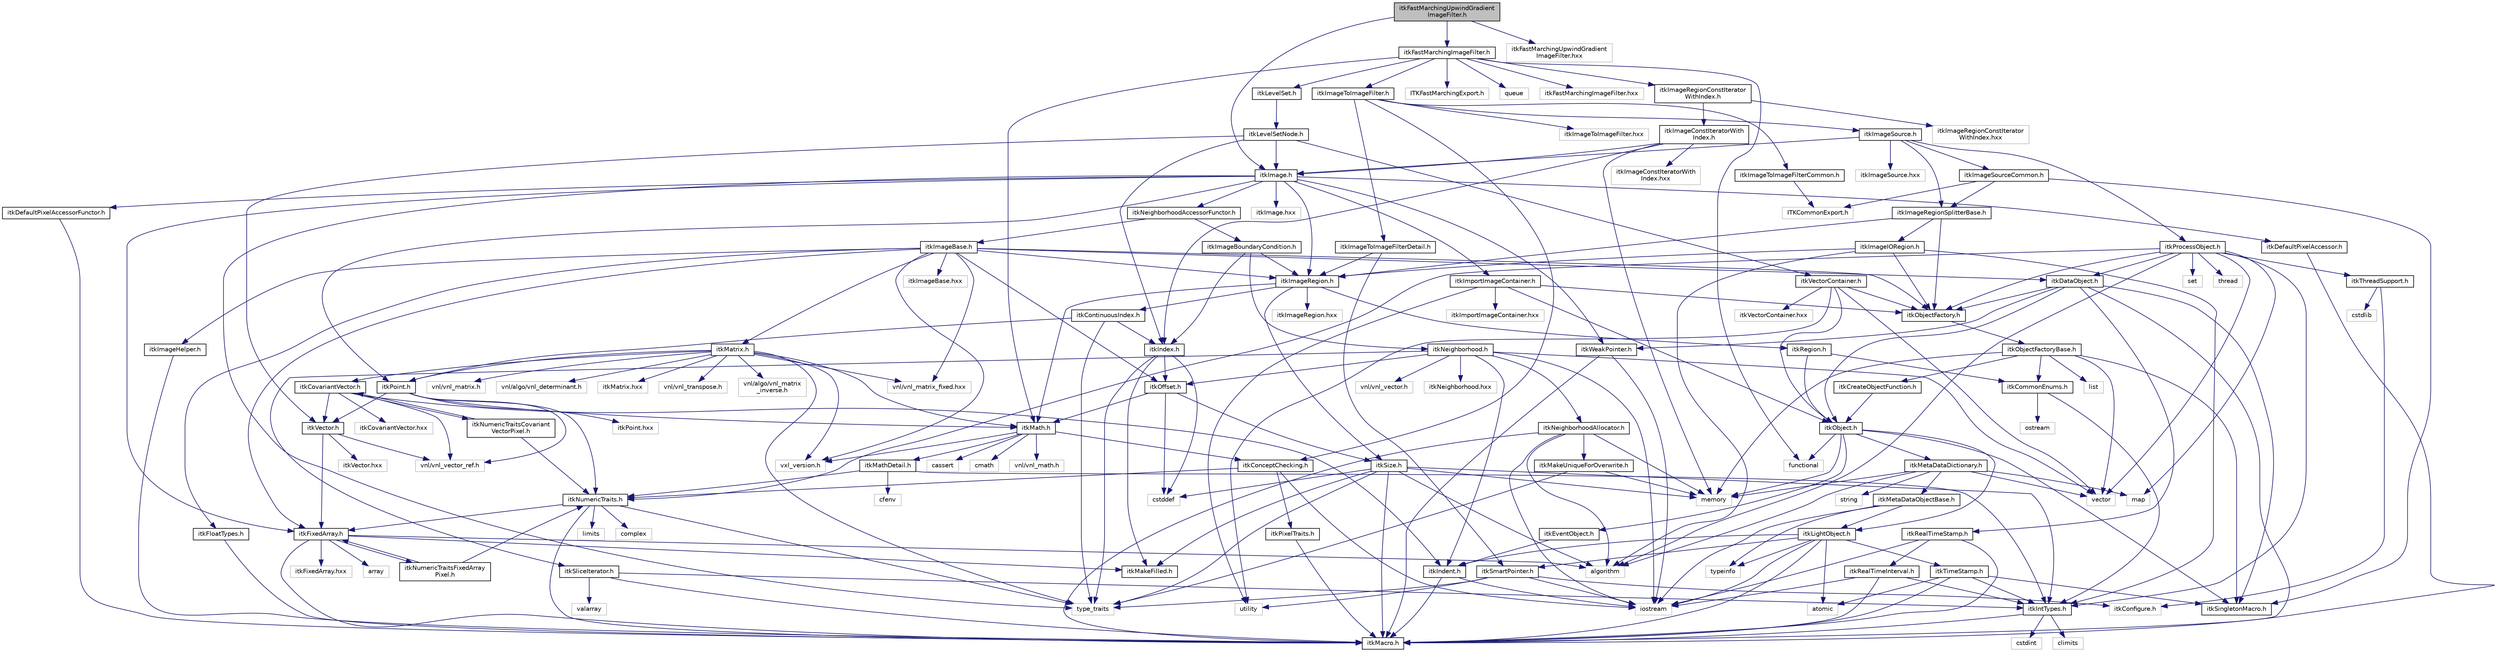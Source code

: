 digraph "itkFastMarchingUpwindGradientImageFilter.h"
{
 // LATEX_PDF_SIZE
  edge [fontname="Helvetica",fontsize="10",labelfontname="Helvetica",labelfontsize="10"];
  node [fontname="Helvetica",fontsize="10",shape=record];
  Node1 [label="itkFastMarchingUpwindGradient\lImageFilter.h",height=0.2,width=0.4,color="black", fillcolor="grey75", style="filled", fontcolor="black",tooltip=" "];
  Node1 -> Node2 [color="midnightblue",fontsize="10",style="solid",fontname="Helvetica"];
  Node2 [label="itkFastMarchingImageFilter.h",height=0.2,width=0.4,color="black", fillcolor="white", style="filled",URL="$itkFastMarchingImageFilter_8h.html",tooltip=" "];
  Node2 -> Node3 [color="midnightblue",fontsize="10",style="solid",fontname="Helvetica"];
  Node3 [label="itkImageToImageFilter.h",height=0.2,width=0.4,color="black", fillcolor="white", style="filled",URL="$itkImageToImageFilter_8h.html",tooltip=" "];
  Node3 -> Node4 [color="midnightblue",fontsize="10",style="solid",fontname="Helvetica"];
  Node4 [label="itkImageSource.h",height=0.2,width=0.4,color="black", fillcolor="white", style="filled",URL="$itkImageSource_8h.html",tooltip=" "];
  Node4 -> Node5 [color="midnightblue",fontsize="10",style="solid",fontname="Helvetica"];
  Node5 [label="itkProcessObject.h",height=0.2,width=0.4,color="black", fillcolor="white", style="filled",URL="$itkProcessObject_8h.html",tooltip=" "];
  Node5 -> Node6 [color="midnightblue",fontsize="10",style="solid",fontname="Helvetica"];
  Node6 [label="itkDataObject.h",height=0.2,width=0.4,color="black", fillcolor="white", style="filled",URL="$itkDataObject_8h.html",tooltip=" "];
  Node6 -> Node7 [color="midnightblue",fontsize="10",style="solid",fontname="Helvetica"];
  Node7 [label="itkObject.h",height=0.2,width=0.4,color="black", fillcolor="white", style="filled",URL="$itkObject_8h.html",tooltip=" "];
  Node7 -> Node8 [color="midnightblue",fontsize="10",style="solid",fontname="Helvetica"];
  Node8 [label="itkLightObject.h",height=0.2,width=0.4,color="black", fillcolor="white", style="filled",URL="$itkLightObject_8h.html",tooltip=" "];
  Node8 -> Node9 [color="midnightblue",fontsize="10",style="solid",fontname="Helvetica"];
  Node9 [label="itkMacro.h",height=0.2,width=0.4,color="black", fillcolor="white", style="filled",URL="$itkMacro_8h.html",tooltip=" "];
  Node8 -> Node10 [color="midnightblue",fontsize="10",style="solid",fontname="Helvetica"];
  Node10 [label="itkSmartPointer.h",height=0.2,width=0.4,color="black", fillcolor="white", style="filled",URL="$itkSmartPointer_8h.html",tooltip=" "];
  Node10 -> Node11 [color="midnightblue",fontsize="10",style="solid",fontname="Helvetica"];
  Node11 [label="iostream",height=0.2,width=0.4,color="grey75", fillcolor="white", style="filled",tooltip=" "];
  Node10 -> Node12 [color="midnightblue",fontsize="10",style="solid",fontname="Helvetica"];
  Node12 [label="utility",height=0.2,width=0.4,color="grey75", fillcolor="white", style="filled",tooltip=" "];
  Node10 -> Node13 [color="midnightblue",fontsize="10",style="solid",fontname="Helvetica"];
  Node13 [label="type_traits",height=0.2,width=0.4,color="grey75", fillcolor="white", style="filled",tooltip=" "];
  Node10 -> Node14 [color="midnightblue",fontsize="10",style="solid",fontname="Helvetica"];
  Node14 [label="itkConfigure.h",height=0.2,width=0.4,color="grey75", fillcolor="white", style="filled",tooltip=" "];
  Node8 -> Node15 [color="midnightblue",fontsize="10",style="solid",fontname="Helvetica"];
  Node15 [label="itkTimeStamp.h",height=0.2,width=0.4,color="black", fillcolor="white", style="filled",URL="$itkTimeStamp_8h.html",tooltip=" "];
  Node15 -> Node9 [color="midnightblue",fontsize="10",style="solid",fontname="Helvetica"];
  Node15 -> Node16 [color="midnightblue",fontsize="10",style="solid",fontname="Helvetica"];
  Node16 [label="itkIntTypes.h",height=0.2,width=0.4,color="black", fillcolor="white", style="filled",URL="$itkIntTypes_8h.html",tooltip=" "];
  Node16 -> Node9 [color="midnightblue",fontsize="10",style="solid",fontname="Helvetica"];
  Node16 -> Node17 [color="midnightblue",fontsize="10",style="solid",fontname="Helvetica"];
  Node17 [label="cstdint",height=0.2,width=0.4,color="grey75", fillcolor="white", style="filled",tooltip=" "];
  Node16 -> Node18 [color="midnightblue",fontsize="10",style="solid",fontname="Helvetica"];
  Node18 [label="climits",height=0.2,width=0.4,color="grey75", fillcolor="white", style="filled",tooltip=" "];
  Node15 -> Node19 [color="midnightblue",fontsize="10",style="solid",fontname="Helvetica"];
  Node19 [label="atomic",height=0.2,width=0.4,color="grey75", fillcolor="white", style="filled",tooltip=" "];
  Node15 -> Node20 [color="midnightblue",fontsize="10",style="solid",fontname="Helvetica"];
  Node20 [label="itkSingletonMacro.h",height=0.2,width=0.4,color="black", fillcolor="white", style="filled",URL="$itkSingletonMacro_8h.html",tooltip=" "];
  Node8 -> Node21 [color="midnightblue",fontsize="10",style="solid",fontname="Helvetica"];
  Node21 [label="itkIndent.h",height=0.2,width=0.4,color="black", fillcolor="white", style="filled",URL="$itkIndent_8h.html",tooltip=" "];
  Node21 -> Node9 [color="midnightblue",fontsize="10",style="solid",fontname="Helvetica"];
  Node21 -> Node11 [color="midnightblue",fontsize="10",style="solid",fontname="Helvetica"];
  Node8 -> Node19 [color="midnightblue",fontsize="10",style="solid",fontname="Helvetica"];
  Node8 -> Node11 [color="midnightblue",fontsize="10",style="solid",fontname="Helvetica"];
  Node8 -> Node22 [color="midnightblue",fontsize="10",style="solid",fontname="Helvetica"];
  Node22 [label="typeinfo",height=0.2,width=0.4,color="grey75", fillcolor="white", style="filled",tooltip=" "];
  Node7 -> Node23 [color="midnightblue",fontsize="10",style="solid",fontname="Helvetica"];
  Node23 [label="itkEventObject.h",height=0.2,width=0.4,color="black", fillcolor="white", style="filled",URL="$itkEventObject_8h.html",tooltip=" "];
  Node23 -> Node21 [color="midnightblue",fontsize="10",style="solid",fontname="Helvetica"];
  Node7 -> Node24 [color="midnightblue",fontsize="10",style="solid",fontname="Helvetica"];
  Node24 [label="itkMetaDataDictionary.h",height=0.2,width=0.4,color="black", fillcolor="white", style="filled",URL="$itkMetaDataDictionary_8h.html",tooltip=" "];
  Node24 -> Node25 [color="midnightblue",fontsize="10",style="solid",fontname="Helvetica"];
  Node25 [label="itkMetaDataObjectBase.h",height=0.2,width=0.4,color="black", fillcolor="white", style="filled",URL="$itkMetaDataObjectBase_8h.html",tooltip=" "];
  Node25 -> Node8 [color="midnightblue",fontsize="10",style="solid",fontname="Helvetica"];
  Node25 -> Node22 [color="midnightblue",fontsize="10",style="solid",fontname="Helvetica"];
  Node25 -> Node11 [color="midnightblue",fontsize="10",style="solid",fontname="Helvetica"];
  Node24 -> Node26 [color="midnightblue",fontsize="10",style="solid",fontname="Helvetica"];
  Node26 [label="algorithm",height=0.2,width=0.4,color="grey75", fillcolor="white", style="filled",tooltip=" "];
  Node24 -> Node27 [color="midnightblue",fontsize="10",style="solid",fontname="Helvetica"];
  Node27 [label="vector",height=0.2,width=0.4,color="grey75", fillcolor="white", style="filled",tooltip=" "];
  Node24 -> Node28 [color="midnightblue",fontsize="10",style="solid",fontname="Helvetica"];
  Node28 [label="map",height=0.2,width=0.4,color="grey75", fillcolor="white", style="filled",tooltip=" "];
  Node24 -> Node29 [color="midnightblue",fontsize="10",style="solid",fontname="Helvetica"];
  Node29 [label="string",height=0.2,width=0.4,color="grey75", fillcolor="white", style="filled",tooltip=" "];
  Node24 -> Node30 [color="midnightblue",fontsize="10",style="solid",fontname="Helvetica"];
  Node30 [label="memory",height=0.2,width=0.4,color="grey75", fillcolor="white", style="filled",tooltip=" "];
  Node7 -> Node20 [color="midnightblue",fontsize="10",style="solid",fontname="Helvetica"];
  Node7 -> Node31 [color="midnightblue",fontsize="10",style="solid",fontname="Helvetica"];
  Node31 [label="functional",height=0.2,width=0.4,color="grey75", fillcolor="white", style="filled",tooltip=" "];
  Node7 -> Node30 [color="midnightblue",fontsize="10",style="solid",fontname="Helvetica"];
  Node6 -> Node9 [color="midnightblue",fontsize="10",style="solid",fontname="Helvetica"];
  Node6 -> Node20 [color="midnightblue",fontsize="10",style="solid",fontname="Helvetica"];
  Node6 -> Node32 [color="midnightblue",fontsize="10",style="solid",fontname="Helvetica"];
  Node32 [label="itkWeakPointer.h",height=0.2,width=0.4,color="black", fillcolor="white", style="filled",URL="$itkWeakPointer_8h.html",tooltip=" "];
  Node32 -> Node9 [color="midnightblue",fontsize="10",style="solid",fontname="Helvetica"];
  Node32 -> Node11 [color="midnightblue",fontsize="10",style="solid",fontname="Helvetica"];
  Node6 -> Node33 [color="midnightblue",fontsize="10",style="solid",fontname="Helvetica"];
  Node33 [label="itkRealTimeStamp.h",height=0.2,width=0.4,color="black", fillcolor="white", style="filled",URL="$itkRealTimeStamp_8h.html",tooltip=" "];
  Node33 -> Node34 [color="midnightblue",fontsize="10",style="solid",fontname="Helvetica"];
  Node34 [label="itkRealTimeInterval.h",height=0.2,width=0.4,color="black", fillcolor="white", style="filled",URL="$itkRealTimeInterval_8h.html",tooltip=" "];
  Node34 -> Node16 [color="midnightblue",fontsize="10",style="solid",fontname="Helvetica"];
  Node34 -> Node9 [color="midnightblue",fontsize="10",style="solid",fontname="Helvetica"];
  Node34 -> Node11 [color="midnightblue",fontsize="10",style="solid",fontname="Helvetica"];
  Node33 -> Node9 [color="midnightblue",fontsize="10",style="solid",fontname="Helvetica"];
  Node33 -> Node11 [color="midnightblue",fontsize="10",style="solid",fontname="Helvetica"];
  Node6 -> Node35 [color="midnightblue",fontsize="10",style="solid",fontname="Helvetica"];
  Node35 [label="itkObjectFactory.h",height=0.2,width=0.4,color="black", fillcolor="white", style="filled",URL="$itkObjectFactory_8h.html",tooltip=" "];
  Node35 -> Node36 [color="midnightblue",fontsize="10",style="solid",fontname="Helvetica"];
  Node36 [label="itkObjectFactoryBase.h",height=0.2,width=0.4,color="black", fillcolor="white", style="filled",URL="$itkObjectFactoryBase_8h.html",tooltip=" "];
  Node36 -> Node37 [color="midnightblue",fontsize="10",style="solid",fontname="Helvetica"];
  Node37 [label="itkCreateObjectFunction.h",height=0.2,width=0.4,color="black", fillcolor="white", style="filled",URL="$itkCreateObjectFunction_8h.html",tooltip=" "];
  Node37 -> Node7 [color="midnightblue",fontsize="10",style="solid",fontname="Helvetica"];
  Node36 -> Node20 [color="midnightblue",fontsize="10",style="solid",fontname="Helvetica"];
  Node36 -> Node38 [color="midnightblue",fontsize="10",style="solid",fontname="Helvetica"];
  Node38 [label="itkCommonEnums.h",height=0.2,width=0.4,color="black", fillcolor="white", style="filled",URL="$itkCommonEnums_8h.html",tooltip=" "];
  Node38 -> Node16 [color="midnightblue",fontsize="10",style="solid",fontname="Helvetica"];
  Node38 -> Node39 [color="midnightblue",fontsize="10",style="solid",fontname="Helvetica"];
  Node39 [label="ostream",height=0.2,width=0.4,color="grey75", fillcolor="white", style="filled",tooltip=" "];
  Node36 -> Node40 [color="midnightblue",fontsize="10",style="solid",fontname="Helvetica"];
  Node40 [label="list",height=0.2,width=0.4,color="grey75", fillcolor="white", style="filled",tooltip=" "];
  Node36 -> Node30 [color="midnightblue",fontsize="10",style="solid",fontname="Helvetica"];
  Node36 -> Node27 [color="midnightblue",fontsize="10",style="solid",fontname="Helvetica"];
  Node5 -> Node35 [color="midnightblue",fontsize="10",style="solid",fontname="Helvetica"];
  Node5 -> Node41 [color="midnightblue",fontsize="10",style="solid",fontname="Helvetica"];
  Node41 [label="itkNumericTraits.h",height=0.2,width=0.4,color="black", fillcolor="white", style="filled",URL="$itkNumericTraits_8h.html",tooltip=" "];
  Node41 -> Node9 [color="midnightblue",fontsize="10",style="solid",fontname="Helvetica"];
  Node41 -> Node42 [color="midnightblue",fontsize="10",style="solid",fontname="Helvetica"];
  Node42 [label="limits",height=0.2,width=0.4,color="grey75", fillcolor="white", style="filled",tooltip=" "];
  Node41 -> Node43 [color="midnightblue",fontsize="10",style="solid",fontname="Helvetica"];
  Node43 [label="complex",height=0.2,width=0.4,color="grey75", fillcolor="white", style="filled",tooltip=" "];
  Node41 -> Node13 [color="midnightblue",fontsize="10",style="solid",fontname="Helvetica"];
  Node41 -> Node44 [color="midnightblue",fontsize="10",style="solid",fontname="Helvetica"];
  Node44 [label="itkFixedArray.h",height=0.2,width=0.4,color="black", fillcolor="white", style="filled",URL="$itkFixedArray_8h.html",tooltip=" "];
  Node44 -> Node9 [color="midnightblue",fontsize="10",style="solid",fontname="Helvetica"];
  Node44 -> Node45 [color="midnightblue",fontsize="10",style="solid",fontname="Helvetica"];
  Node45 [label="itkMakeFilled.h",height=0.2,width=0.4,color="black", fillcolor="white", style="filled",URL="$itkMakeFilled_8h.html",tooltip=" "];
  Node44 -> Node26 [color="midnightblue",fontsize="10",style="solid",fontname="Helvetica"];
  Node44 -> Node46 [color="midnightblue",fontsize="10",style="solid",fontname="Helvetica"];
  Node46 [label="array",height=0.2,width=0.4,color="grey75", fillcolor="white", style="filled",tooltip=" "];
  Node44 -> Node47 [color="midnightblue",fontsize="10",style="solid",fontname="Helvetica"];
  Node47 [label="itkFixedArray.hxx",height=0.2,width=0.4,color="grey75", fillcolor="white", style="filled",tooltip=" "];
  Node44 -> Node48 [color="midnightblue",fontsize="10",style="solid",fontname="Helvetica"];
  Node48 [label="itkNumericTraitsFixedArray\lPixel.h",height=0.2,width=0.4,color="black", fillcolor="white", style="filled",URL="$itkNumericTraitsFixedArrayPixel_8h.html",tooltip=" "];
  Node48 -> Node41 [color="midnightblue",fontsize="10",style="solid",fontname="Helvetica"];
  Node48 -> Node44 [color="midnightblue",fontsize="10",style="solid",fontname="Helvetica"];
  Node5 -> Node49 [color="midnightblue",fontsize="10",style="solid",fontname="Helvetica"];
  Node49 [label="itkThreadSupport.h",height=0.2,width=0.4,color="black", fillcolor="white", style="filled",URL="$itkThreadSupport_8h.html",tooltip=" "];
  Node49 -> Node50 [color="midnightblue",fontsize="10",style="solid",fontname="Helvetica"];
  Node50 [label="cstdlib",height=0.2,width=0.4,color="grey75", fillcolor="white", style="filled",tooltip=" "];
  Node49 -> Node14 [color="midnightblue",fontsize="10",style="solid",fontname="Helvetica"];
  Node5 -> Node16 [color="midnightblue",fontsize="10",style="solid",fontname="Helvetica"];
  Node5 -> Node27 [color="midnightblue",fontsize="10",style="solid",fontname="Helvetica"];
  Node5 -> Node28 [color="midnightblue",fontsize="10",style="solid",fontname="Helvetica"];
  Node5 -> Node51 [color="midnightblue",fontsize="10",style="solid",fontname="Helvetica"];
  Node51 [label="set",height=0.2,width=0.4,color="grey75", fillcolor="white", style="filled",tooltip=" "];
  Node5 -> Node26 [color="midnightblue",fontsize="10",style="solid",fontname="Helvetica"];
  Node5 -> Node52 [color="midnightblue",fontsize="10",style="solid",fontname="Helvetica"];
  Node52 [label="thread",height=0.2,width=0.4,color="grey75", fillcolor="white", style="filled",tooltip=" "];
  Node4 -> Node53 [color="midnightblue",fontsize="10",style="solid",fontname="Helvetica"];
  Node53 [label="itkImage.h",height=0.2,width=0.4,color="black", fillcolor="white", style="filled",URL="$itkImage_8h.html",tooltip=" "];
  Node53 -> Node54 [color="midnightblue",fontsize="10",style="solid",fontname="Helvetica"];
  Node54 [label="itkImageRegion.h",height=0.2,width=0.4,color="black", fillcolor="white", style="filled",URL="$itkImageRegion_8h.html",tooltip=" "];
  Node54 -> Node55 [color="midnightblue",fontsize="10",style="solid",fontname="Helvetica"];
  Node55 [label="itkRegion.h",height=0.2,width=0.4,color="black", fillcolor="white", style="filled",URL="$itkRegion_8h.html",tooltip=" "];
  Node55 -> Node7 [color="midnightblue",fontsize="10",style="solid",fontname="Helvetica"];
  Node55 -> Node38 [color="midnightblue",fontsize="10",style="solid",fontname="Helvetica"];
  Node54 -> Node56 [color="midnightblue",fontsize="10",style="solid",fontname="Helvetica"];
  Node56 [label="itkSize.h",height=0.2,width=0.4,color="black", fillcolor="white", style="filled",URL="$itkSize_8h.html",tooltip=" "];
  Node56 -> Node16 [color="midnightblue",fontsize="10",style="solid",fontname="Helvetica"];
  Node56 -> Node9 [color="midnightblue",fontsize="10",style="solid",fontname="Helvetica"];
  Node56 -> Node45 [color="midnightblue",fontsize="10",style="solid",fontname="Helvetica"];
  Node56 -> Node26 [color="midnightblue",fontsize="10",style="solid",fontname="Helvetica"];
  Node56 -> Node57 [color="midnightblue",fontsize="10",style="solid",fontname="Helvetica"];
  Node57 [label="cstddef",height=0.2,width=0.4,color="grey75", fillcolor="white", style="filled",tooltip=" "];
  Node56 -> Node13 [color="midnightblue",fontsize="10",style="solid",fontname="Helvetica"];
  Node56 -> Node30 [color="midnightblue",fontsize="10",style="solid",fontname="Helvetica"];
  Node54 -> Node58 [color="midnightblue",fontsize="10",style="solid",fontname="Helvetica"];
  Node58 [label="itkContinuousIndex.h",height=0.2,width=0.4,color="black", fillcolor="white", style="filled",URL="$itkContinuousIndex_8h.html",tooltip=" "];
  Node58 -> Node59 [color="midnightblue",fontsize="10",style="solid",fontname="Helvetica"];
  Node59 [label="itkPoint.h",height=0.2,width=0.4,color="black", fillcolor="white", style="filled",URL="$itkPoint_8h.html",tooltip=" "];
  Node59 -> Node41 [color="midnightblue",fontsize="10",style="solid",fontname="Helvetica"];
  Node59 -> Node60 [color="midnightblue",fontsize="10",style="solid",fontname="Helvetica"];
  Node60 [label="itkVector.h",height=0.2,width=0.4,color="black", fillcolor="white", style="filled",URL="$itkVector_8h.html",tooltip=" "];
  Node60 -> Node44 [color="midnightblue",fontsize="10",style="solid",fontname="Helvetica"];
  Node60 -> Node61 [color="midnightblue",fontsize="10",style="solid",fontname="Helvetica"];
  Node61 [label="vnl/vnl_vector_ref.h",height=0.2,width=0.4,color="grey75", fillcolor="white", style="filled",tooltip=" "];
  Node60 -> Node62 [color="midnightblue",fontsize="10",style="solid",fontname="Helvetica"];
  Node62 [label="itkVector.hxx",height=0.2,width=0.4,color="grey75", fillcolor="white", style="filled",tooltip=" "];
  Node59 -> Node61 [color="midnightblue",fontsize="10",style="solid",fontname="Helvetica"];
  Node59 -> Node63 [color="midnightblue",fontsize="10",style="solid",fontname="Helvetica"];
  Node63 [label="itkMath.h",height=0.2,width=0.4,color="black", fillcolor="white", style="filled",URL="$itkMath_8h.html",tooltip=" "];
  Node63 -> Node64 [color="midnightblue",fontsize="10",style="solid",fontname="Helvetica"];
  Node64 [label="cassert",height=0.2,width=0.4,color="grey75", fillcolor="white", style="filled",tooltip=" "];
  Node63 -> Node65 [color="midnightblue",fontsize="10",style="solid",fontname="Helvetica"];
  Node65 [label="cmath",height=0.2,width=0.4,color="grey75", fillcolor="white", style="filled",tooltip=" "];
  Node63 -> Node66 [color="midnightblue",fontsize="10",style="solid",fontname="Helvetica"];
  Node66 [label="itkMathDetail.h",height=0.2,width=0.4,color="black", fillcolor="white", style="filled",URL="$itkMathDetail_8h.html",tooltip=" "];
  Node66 -> Node16 [color="midnightblue",fontsize="10",style="solid",fontname="Helvetica"];
  Node66 -> Node41 [color="midnightblue",fontsize="10",style="solid",fontname="Helvetica"];
  Node66 -> Node67 [color="midnightblue",fontsize="10",style="solid",fontname="Helvetica"];
  Node67 [label="cfenv",height=0.2,width=0.4,color="grey75", fillcolor="white", style="filled",tooltip=" "];
  Node63 -> Node68 [color="midnightblue",fontsize="10",style="solid",fontname="Helvetica"];
  Node68 [label="itkConceptChecking.h",height=0.2,width=0.4,color="black", fillcolor="white", style="filled",URL="$itkConceptChecking_8h.html",tooltip=" "];
  Node68 -> Node69 [color="midnightblue",fontsize="10",style="solid",fontname="Helvetica"];
  Node69 [label="itkPixelTraits.h",height=0.2,width=0.4,color="black", fillcolor="white", style="filled",URL="$itkPixelTraits_8h.html",tooltip=" "];
  Node69 -> Node9 [color="midnightblue",fontsize="10",style="solid",fontname="Helvetica"];
  Node68 -> Node41 [color="midnightblue",fontsize="10",style="solid",fontname="Helvetica"];
  Node68 -> Node11 [color="midnightblue",fontsize="10",style="solid",fontname="Helvetica"];
  Node63 -> Node70 [color="midnightblue",fontsize="10",style="solid",fontname="Helvetica"];
  Node70 [label="vnl/vnl_math.h",height=0.2,width=0.4,color="grey75", fillcolor="white", style="filled",tooltip=" "];
  Node63 -> Node71 [color="midnightblue",fontsize="10",style="solid",fontname="Helvetica"];
  Node71 [label="vxl_version.h",height=0.2,width=0.4,color="grey75", fillcolor="white", style="filled",tooltip=" "];
  Node59 -> Node72 [color="midnightblue",fontsize="10",style="solid",fontname="Helvetica"];
  Node72 [label="itkPoint.hxx",height=0.2,width=0.4,color="grey75", fillcolor="white", style="filled",tooltip=" "];
  Node58 -> Node73 [color="midnightblue",fontsize="10",style="solid",fontname="Helvetica"];
  Node73 [label="itkIndex.h",height=0.2,width=0.4,color="black", fillcolor="white", style="filled",URL="$itkIndex_8h.html",tooltip=" "];
  Node73 -> Node45 [color="midnightblue",fontsize="10",style="solid",fontname="Helvetica"];
  Node73 -> Node74 [color="midnightblue",fontsize="10",style="solid",fontname="Helvetica"];
  Node74 [label="itkOffset.h",height=0.2,width=0.4,color="black", fillcolor="white", style="filled",URL="$itkOffset_8h.html",tooltip=" "];
  Node74 -> Node56 [color="midnightblue",fontsize="10",style="solid",fontname="Helvetica"];
  Node74 -> Node63 [color="midnightblue",fontsize="10",style="solid",fontname="Helvetica"];
  Node74 -> Node57 [color="midnightblue",fontsize="10",style="solid",fontname="Helvetica"];
  Node73 -> Node57 [color="midnightblue",fontsize="10",style="solid",fontname="Helvetica"];
  Node73 -> Node13 [color="midnightblue",fontsize="10",style="solid",fontname="Helvetica"];
  Node58 -> Node13 [color="midnightblue",fontsize="10",style="solid",fontname="Helvetica"];
  Node54 -> Node63 [color="midnightblue",fontsize="10",style="solid",fontname="Helvetica"];
  Node54 -> Node75 [color="midnightblue",fontsize="10",style="solid",fontname="Helvetica"];
  Node75 [label="itkImageRegion.hxx",height=0.2,width=0.4,color="grey75", fillcolor="white", style="filled",tooltip=" "];
  Node53 -> Node76 [color="midnightblue",fontsize="10",style="solid",fontname="Helvetica"];
  Node76 [label="itkImportImageContainer.h",height=0.2,width=0.4,color="black", fillcolor="white", style="filled",URL="$itkImportImageContainer_8h.html",tooltip=" "];
  Node76 -> Node7 [color="midnightblue",fontsize="10",style="solid",fontname="Helvetica"];
  Node76 -> Node35 [color="midnightblue",fontsize="10",style="solid",fontname="Helvetica"];
  Node76 -> Node12 [color="midnightblue",fontsize="10",style="solid",fontname="Helvetica"];
  Node76 -> Node77 [color="midnightblue",fontsize="10",style="solid",fontname="Helvetica"];
  Node77 [label="itkImportImageContainer.hxx",height=0.2,width=0.4,color="grey75", fillcolor="white", style="filled",tooltip=" "];
  Node53 -> Node78 [color="midnightblue",fontsize="10",style="solid",fontname="Helvetica"];
  Node78 [label="itkDefaultPixelAccessor.h",height=0.2,width=0.4,color="black", fillcolor="white", style="filled",URL="$itkDefaultPixelAccessor_8h.html",tooltip=" "];
  Node78 -> Node9 [color="midnightblue",fontsize="10",style="solid",fontname="Helvetica"];
  Node53 -> Node79 [color="midnightblue",fontsize="10",style="solid",fontname="Helvetica"];
  Node79 [label="itkDefaultPixelAccessorFunctor.h",height=0.2,width=0.4,color="black", fillcolor="white", style="filled",URL="$itkDefaultPixelAccessorFunctor_8h.html",tooltip=" "];
  Node79 -> Node9 [color="midnightblue",fontsize="10",style="solid",fontname="Helvetica"];
  Node53 -> Node59 [color="midnightblue",fontsize="10",style="solid",fontname="Helvetica"];
  Node53 -> Node44 [color="midnightblue",fontsize="10",style="solid",fontname="Helvetica"];
  Node53 -> Node32 [color="midnightblue",fontsize="10",style="solid",fontname="Helvetica"];
  Node53 -> Node80 [color="midnightblue",fontsize="10",style="solid",fontname="Helvetica"];
  Node80 [label="itkNeighborhoodAccessorFunctor.h",height=0.2,width=0.4,color="black", fillcolor="white", style="filled",URL="$itkNeighborhoodAccessorFunctor_8h.html",tooltip=" "];
  Node80 -> Node81 [color="midnightblue",fontsize="10",style="solid",fontname="Helvetica"];
  Node81 [label="itkImageBoundaryCondition.h",height=0.2,width=0.4,color="black", fillcolor="white", style="filled",URL="$itkImageBoundaryCondition_8h.html",tooltip=" "];
  Node81 -> Node73 [color="midnightblue",fontsize="10",style="solid",fontname="Helvetica"];
  Node81 -> Node82 [color="midnightblue",fontsize="10",style="solid",fontname="Helvetica"];
  Node82 [label="itkNeighborhood.h",height=0.2,width=0.4,color="black", fillcolor="white", style="filled",URL="$itkNeighborhood_8h.html",tooltip=" "];
  Node82 -> Node11 [color="midnightblue",fontsize="10",style="solid",fontname="Helvetica"];
  Node82 -> Node83 [color="midnightblue",fontsize="10",style="solid",fontname="Helvetica"];
  Node83 [label="itkNeighborhoodAllocator.h",height=0.2,width=0.4,color="black", fillcolor="white", style="filled",URL="$itkNeighborhoodAllocator_8h.html",tooltip=" "];
  Node83 -> Node84 [color="midnightblue",fontsize="10",style="solid",fontname="Helvetica"];
  Node84 [label="itkMakeUniqueForOverwrite.h",height=0.2,width=0.4,color="black", fillcolor="white", style="filled",URL="$itkMakeUniqueForOverwrite_8h.html",tooltip=" "];
  Node84 -> Node30 [color="midnightblue",fontsize="10",style="solid",fontname="Helvetica"];
  Node84 -> Node13 [color="midnightblue",fontsize="10",style="solid",fontname="Helvetica"];
  Node83 -> Node26 [color="midnightblue",fontsize="10",style="solid",fontname="Helvetica"];
  Node83 -> Node11 [color="midnightblue",fontsize="10",style="solid",fontname="Helvetica"];
  Node83 -> Node30 [color="midnightblue",fontsize="10",style="solid",fontname="Helvetica"];
  Node83 -> Node9 [color="midnightblue",fontsize="10",style="solid",fontname="Helvetica"];
  Node82 -> Node21 [color="midnightblue",fontsize="10",style="solid",fontname="Helvetica"];
  Node82 -> Node85 [color="midnightblue",fontsize="10",style="solid",fontname="Helvetica"];
  Node85 [label="itkSliceIterator.h",height=0.2,width=0.4,color="black", fillcolor="white", style="filled",URL="$itkSliceIterator_8h.html",tooltip=" "];
  Node85 -> Node9 [color="midnightblue",fontsize="10",style="solid",fontname="Helvetica"];
  Node85 -> Node16 [color="midnightblue",fontsize="10",style="solid",fontname="Helvetica"];
  Node85 -> Node86 [color="midnightblue",fontsize="10",style="solid",fontname="Helvetica"];
  Node86 [label="valarray",height=0.2,width=0.4,color="grey75", fillcolor="white", style="filled",tooltip=" "];
  Node82 -> Node87 [color="midnightblue",fontsize="10",style="solid",fontname="Helvetica"];
  Node87 [label="vnl/vnl_vector.h",height=0.2,width=0.4,color="grey75", fillcolor="white", style="filled",tooltip=" "];
  Node82 -> Node74 [color="midnightblue",fontsize="10",style="solid",fontname="Helvetica"];
  Node82 -> Node27 [color="midnightblue",fontsize="10",style="solid",fontname="Helvetica"];
  Node82 -> Node88 [color="midnightblue",fontsize="10",style="solid",fontname="Helvetica"];
  Node88 [label="itkNeighborhood.hxx",height=0.2,width=0.4,color="grey75", fillcolor="white", style="filled",tooltip=" "];
  Node81 -> Node54 [color="midnightblue",fontsize="10",style="solid",fontname="Helvetica"];
  Node80 -> Node89 [color="midnightblue",fontsize="10",style="solid",fontname="Helvetica"];
  Node89 [label="itkImageBase.h",height=0.2,width=0.4,color="black", fillcolor="white", style="filled",URL="$itkImageBase_8h.html",tooltip=" "];
  Node89 -> Node6 [color="midnightblue",fontsize="10",style="solid",fontname="Helvetica"];
  Node89 -> Node54 [color="midnightblue",fontsize="10",style="solid",fontname="Helvetica"];
  Node89 -> Node90 [color="midnightblue",fontsize="10",style="solid",fontname="Helvetica"];
  Node90 [label="itkMatrix.h",height=0.2,width=0.4,color="black", fillcolor="white", style="filled",URL="$itkMatrix_8h.html",tooltip=" "];
  Node90 -> Node59 [color="midnightblue",fontsize="10",style="solid",fontname="Helvetica"];
  Node90 -> Node91 [color="midnightblue",fontsize="10",style="solid",fontname="Helvetica"];
  Node91 [label="itkCovariantVector.h",height=0.2,width=0.4,color="black", fillcolor="white", style="filled",URL="$itkCovariantVector_8h.html",tooltip=" "];
  Node91 -> Node21 [color="midnightblue",fontsize="10",style="solid",fontname="Helvetica"];
  Node91 -> Node60 [color="midnightblue",fontsize="10",style="solid",fontname="Helvetica"];
  Node91 -> Node61 [color="midnightblue",fontsize="10",style="solid",fontname="Helvetica"];
  Node91 -> Node92 [color="midnightblue",fontsize="10",style="solid",fontname="Helvetica"];
  Node92 [label="itkNumericTraitsCovariant\lVectorPixel.h",height=0.2,width=0.4,color="black", fillcolor="white", style="filled",URL="$itkNumericTraitsCovariantVectorPixel_8h.html",tooltip=" "];
  Node92 -> Node41 [color="midnightblue",fontsize="10",style="solid",fontname="Helvetica"];
  Node92 -> Node91 [color="midnightblue",fontsize="10",style="solid",fontname="Helvetica"];
  Node91 -> Node93 [color="midnightblue",fontsize="10",style="solid",fontname="Helvetica"];
  Node93 [label="itkCovariantVector.hxx",height=0.2,width=0.4,color="grey75", fillcolor="white", style="filled",tooltip=" "];
  Node90 -> Node71 [color="midnightblue",fontsize="10",style="solid",fontname="Helvetica"];
  Node90 -> Node94 [color="midnightblue",fontsize="10",style="solid",fontname="Helvetica"];
  Node94 [label="vnl/vnl_matrix_fixed.hxx",height=0.2,width=0.4,color="grey75", fillcolor="white", style="filled",tooltip=" "];
  Node90 -> Node95 [color="midnightblue",fontsize="10",style="solid",fontname="Helvetica"];
  Node95 [label="vnl/vnl_transpose.h",height=0.2,width=0.4,color="grey75", fillcolor="white", style="filled",tooltip=" "];
  Node90 -> Node96 [color="midnightblue",fontsize="10",style="solid",fontname="Helvetica"];
  Node96 [label="vnl/algo/vnl_matrix\l_inverse.h",height=0.2,width=0.4,color="grey75", fillcolor="white", style="filled",tooltip=" "];
  Node90 -> Node97 [color="midnightblue",fontsize="10",style="solid",fontname="Helvetica"];
  Node97 [label="vnl/vnl_matrix.h",height=0.2,width=0.4,color="grey75", fillcolor="white", style="filled",tooltip=" "];
  Node90 -> Node98 [color="midnightblue",fontsize="10",style="solid",fontname="Helvetica"];
  Node98 [label="vnl/algo/vnl_determinant.h",height=0.2,width=0.4,color="grey75", fillcolor="white", style="filled",tooltip=" "];
  Node90 -> Node63 [color="midnightblue",fontsize="10",style="solid",fontname="Helvetica"];
  Node90 -> Node13 [color="midnightblue",fontsize="10",style="solid",fontname="Helvetica"];
  Node90 -> Node99 [color="midnightblue",fontsize="10",style="solid",fontname="Helvetica"];
  Node99 [label="itkMatrix.hxx",height=0.2,width=0.4,color="grey75", fillcolor="white", style="filled",tooltip=" "];
  Node89 -> Node35 [color="midnightblue",fontsize="10",style="solid",fontname="Helvetica"];
  Node89 -> Node74 [color="midnightblue",fontsize="10",style="solid",fontname="Helvetica"];
  Node89 -> Node44 [color="midnightblue",fontsize="10",style="solid",fontname="Helvetica"];
  Node89 -> Node100 [color="midnightblue",fontsize="10",style="solid",fontname="Helvetica"];
  Node100 [label="itkImageHelper.h",height=0.2,width=0.4,color="black", fillcolor="white", style="filled",URL="$itkImageHelper_8h.html",tooltip=" "];
  Node100 -> Node9 [color="midnightblue",fontsize="10",style="solid",fontname="Helvetica"];
  Node89 -> Node101 [color="midnightblue",fontsize="10",style="solid",fontname="Helvetica"];
  Node101 [label="itkFloatTypes.h",height=0.2,width=0.4,color="black", fillcolor="white", style="filled",URL="$itkFloatTypes_8h.html",tooltip=" "];
  Node101 -> Node9 [color="midnightblue",fontsize="10",style="solid",fontname="Helvetica"];
  Node89 -> Node71 [color="midnightblue",fontsize="10",style="solid",fontname="Helvetica"];
  Node89 -> Node94 [color="midnightblue",fontsize="10",style="solid",fontname="Helvetica"];
  Node89 -> Node102 [color="midnightblue",fontsize="10",style="solid",fontname="Helvetica"];
  Node102 [label="itkImageBase.hxx",height=0.2,width=0.4,color="grey75", fillcolor="white", style="filled",tooltip=" "];
  Node53 -> Node13 [color="midnightblue",fontsize="10",style="solid",fontname="Helvetica"];
  Node53 -> Node103 [color="midnightblue",fontsize="10",style="solid",fontname="Helvetica"];
  Node103 [label="itkImage.hxx",height=0.2,width=0.4,color="grey75", fillcolor="white", style="filled",tooltip=" "];
  Node4 -> Node104 [color="midnightblue",fontsize="10",style="solid",fontname="Helvetica"];
  Node104 [label="itkImageRegionSplitterBase.h",height=0.2,width=0.4,color="black", fillcolor="white", style="filled",URL="$itkImageRegionSplitterBase_8h.html",tooltip=" "];
  Node104 -> Node54 [color="midnightblue",fontsize="10",style="solid",fontname="Helvetica"];
  Node104 -> Node35 [color="midnightblue",fontsize="10",style="solid",fontname="Helvetica"];
  Node104 -> Node105 [color="midnightblue",fontsize="10",style="solid",fontname="Helvetica"];
  Node105 [label="itkImageIORegion.h",height=0.2,width=0.4,color="black", fillcolor="white", style="filled",URL="$itkImageIORegion_8h.html",tooltip=" "];
  Node105 -> Node26 [color="midnightblue",fontsize="10",style="solid",fontname="Helvetica"];
  Node105 -> Node16 [color="midnightblue",fontsize="10",style="solid",fontname="Helvetica"];
  Node105 -> Node35 [color="midnightblue",fontsize="10",style="solid",fontname="Helvetica"];
  Node105 -> Node54 [color="midnightblue",fontsize="10",style="solid",fontname="Helvetica"];
  Node4 -> Node106 [color="midnightblue",fontsize="10",style="solid",fontname="Helvetica"];
  Node106 [label="itkImageSourceCommon.h",height=0.2,width=0.4,color="black", fillcolor="white", style="filled",URL="$itkImageSourceCommon_8h.html",tooltip=" "];
  Node106 -> Node107 [color="midnightblue",fontsize="10",style="solid",fontname="Helvetica"];
  Node107 [label="ITKCommonExport.h",height=0.2,width=0.4,color="grey75", fillcolor="white", style="filled",tooltip=" "];
  Node106 -> Node104 [color="midnightblue",fontsize="10",style="solid",fontname="Helvetica"];
  Node106 -> Node20 [color="midnightblue",fontsize="10",style="solid",fontname="Helvetica"];
  Node4 -> Node108 [color="midnightblue",fontsize="10",style="solid",fontname="Helvetica"];
  Node108 [label="itkImageSource.hxx",height=0.2,width=0.4,color="grey75", fillcolor="white", style="filled",tooltip=" "];
  Node3 -> Node68 [color="midnightblue",fontsize="10",style="solid",fontname="Helvetica"];
  Node3 -> Node109 [color="midnightblue",fontsize="10",style="solid",fontname="Helvetica"];
  Node109 [label="itkImageToImageFilterDetail.h",height=0.2,width=0.4,color="black", fillcolor="white", style="filled",URL="$itkImageToImageFilterDetail_8h.html",tooltip=" "];
  Node109 -> Node54 [color="midnightblue",fontsize="10",style="solid",fontname="Helvetica"];
  Node109 -> Node10 [color="midnightblue",fontsize="10",style="solid",fontname="Helvetica"];
  Node3 -> Node110 [color="midnightblue",fontsize="10",style="solid",fontname="Helvetica"];
  Node110 [label="itkImageToImageFilterCommon.h",height=0.2,width=0.4,color="black", fillcolor="white", style="filled",URL="$itkImageToImageFilterCommon_8h.html",tooltip=" "];
  Node110 -> Node107 [color="midnightblue",fontsize="10",style="solid",fontname="Helvetica"];
  Node3 -> Node111 [color="midnightblue",fontsize="10",style="solid",fontname="Helvetica"];
  Node111 [label="itkImageToImageFilter.hxx",height=0.2,width=0.4,color="grey75", fillcolor="white", style="filled",tooltip=" "];
  Node2 -> Node112 [color="midnightblue",fontsize="10",style="solid",fontname="Helvetica"];
  Node112 [label="itkImageRegionConstIterator\lWithIndex.h",height=0.2,width=0.4,color="black", fillcolor="white", style="filled",URL="$itkImageRegionConstIteratorWithIndex_8h.html",tooltip=" "];
  Node112 -> Node113 [color="midnightblue",fontsize="10",style="solid",fontname="Helvetica"];
  Node113 [label="itkImageConstIteratorWith\lIndex.h",height=0.2,width=0.4,color="black", fillcolor="white", style="filled",URL="$itkImageConstIteratorWithIndex_8h.html",tooltip=" "];
  Node113 -> Node73 [color="midnightblue",fontsize="10",style="solid",fontname="Helvetica"];
  Node113 -> Node53 [color="midnightblue",fontsize="10",style="solid",fontname="Helvetica"];
  Node113 -> Node30 [color="midnightblue",fontsize="10",style="solid",fontname="Helvetica"];
  Node113 -> Node114 [color="midnightblue",fontsize="10",style="solid",fontname="Helvetica"];
  Node114 [label="itkImageConstIteratorWith\lIndex.hxx",height=0.2,width=0.4,color="grey75", fillcolor="white", style="filled",tooltip=" "];
  Node112 -> Node115 [color="midnightblue",fontsize="10",style="solid",fontname="Helvetica"];
  Node115 [label="itkImageRegionConstIterator\lWithIndex.hxx",height=0.2,width=0.4,color="grey75", fillcolor="white", style="filled",tooltip=" "];
  Node2 -> Node116 [color="midnightblue",fontsize="10",style="solid",fontname="Helvetica"];
  Node116 [label="itkLevelSet.h",height=0.2,width=0.4,color="black", fillcolor="white", style="filled",URL="$itkLevelSet_8h.html",tooltip=" "];
  Node116 -> Node117 [color="midnightblue",fontsize="10",style="solid",fontname="Helvetica"];
  Node117 [label="itkLevelSetNode.h",height=0.2,width=0.4,color="black", fillcolor="white", style="filled",URL="$itkLevelSetNode_8h.html",tooltip=" "];
  Node117 -> Node73 [color="midnightblue",fontsize="10",style="solid",fontname="Helvetica"];
  Node117 -> Node53 [color="midnightblue",fontsize="10",style="solid",fontname="Helvetica"];
  Node117 -> Node118 [color="midnightblue",fontsize="10",style="solid",fontname="Helvetica"];
  Node118 [label="itkVectorContainer.h",height=0.2,width=0.4,color="black", fillcolor="white", style="filled",URL="$itkVectorContainer_8h.html",tooltip=" "];
  Node118 -> Node7 [color="midnightblue",fontsize="10",style="solid",fontname="Helvetica"];
  Node118 -> Node35 [color="midnightblue",fontsize="10",style="solid",fontname="Helvetica"];
  Node118 -> Node12 [color="midnightblue",fontsize="10",style="solid",fontname="Helvetica"];
  Node118 -> Node27 [color="midnightblue",fontsize="10",style="solid",fontname="Helvetica"];
  Node118 -> Node119 [color="midnightblue",fontsize="10",style="solid",fontname="Helvetica"];
  Node119 [label="itkVectorContainer.hxx",height=0.2,width=0.4,color="grey75", fillcolor="white", style="filled",tooltip=" "];
  Node117 -> Node60 [color="midnightblue",fontsize="10",style="solid",fontname="Helvetica"];
  Node2 -> Node63 [color="midnightblue",fontsize="10",style="solid",fontname="Helvetica"];
  Node2 -> Node120 [color="midnightblue",fontsize="10",style="solid",fontname="Helvetica"];
  Node120 [label="ITKFastMarchingExport.h",height=0.2,width=0.4,color="grey75", fillcolor="white", style="filled",tooltip=" "];
  Node2 -> Node31 [color="midnightblue",fontsize="10",style="solid",fontname="Helvetica"];
  Node2 -> Node121 [color="midnightblue",fontsize="10",style="solid",fontname="Helvetica"];
  Node121 [label="queue",height=0.2,width=0.4,color="grey75", fillcolor="white", style="filled",tooltip=" "];
  Node2 -> Node122 [color="midnightblue",fontsize="10",style="solid",fontname="Helvetica"];
  Node122 [label="itkFastMarchingImageFilter.hxx",height=0.2,width=0.4,color="grey75", fillcolor="white", style="filled",tooltip=" "];
  Node1 -> Node53 [color="midnightblue",fontsize="10",style="solid",fontname="Helvetica"];
  Node1 -> Node123 [color="midnightblue",fontsize="10",style="solid",fontname="Helvetica"];
  Node123 [label="itkFastMarchingUpwindGradient\lImageFilter.hxx",height=0.2,width=0.4,color="grey75", fillcolor="white", style="filled",tooltip=" "];
}
